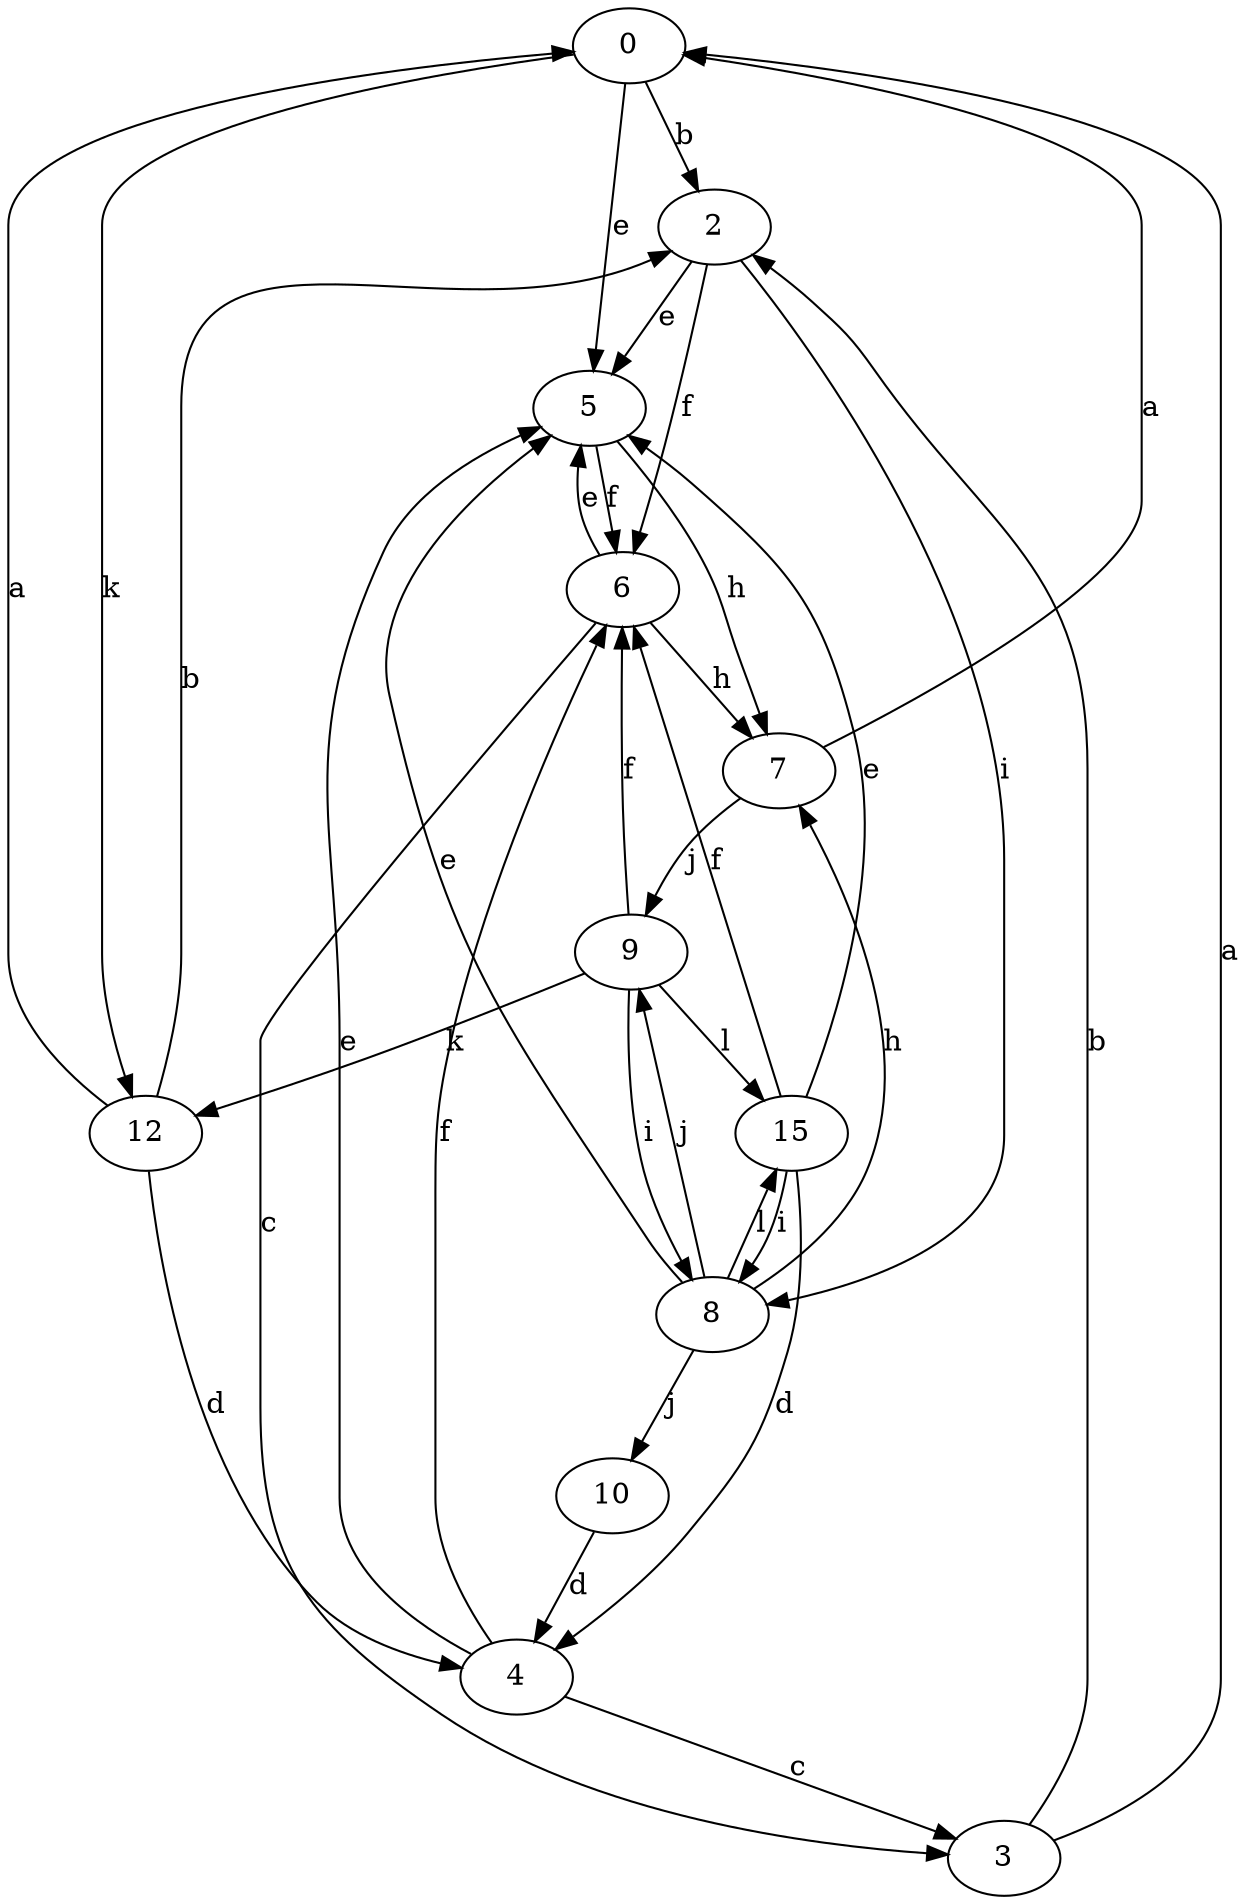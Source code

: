 strict digraph  {
0;
2;
3;
4;
5;
6;
7;
8;
9;
10;
12;
15;
0 -> 2  [label=b];
0 -> 5  [label=e];
0 -> 12  [label=k];
2 -> 5  [label=e];
2 -> 6  [label=f];
2 -> 8  [label=i];
3 -> 0  [label=a];
3 -> 2  [label=b];
4 -> 3  [label=c];
4 -> 5  [label=e];
4 -> 6  [label=f];
5 -> 6  [label=f];
5 -> 7  [label=h];
6 -> 3  [label=c];
6 -> 5  [label=e];
6 -> 7  [label=h];
7 -> 0  [label=a];
7 -> 9  [label=j];
8 -> 5  [label=e];
8 -> 7  [label=h];
8 -> 9  [label=j];
8 -> 10  [label=j];
8 -> 15  [label=l];
9 -> 6  [label=f];
9 -> 8  [label=i];
9 -> 12  [label=k];
9 -> 15  [label=l];
10 -> 4  [label=d];
12 -> 0  [label=a];
12 -> 2  [label=b];
12 -> 4  [label=d];
15 -> 4  [label=d];
15 -> 5  [label=e];
15 -> 6  [label=f];
15 -> 8  [label=i];
}
